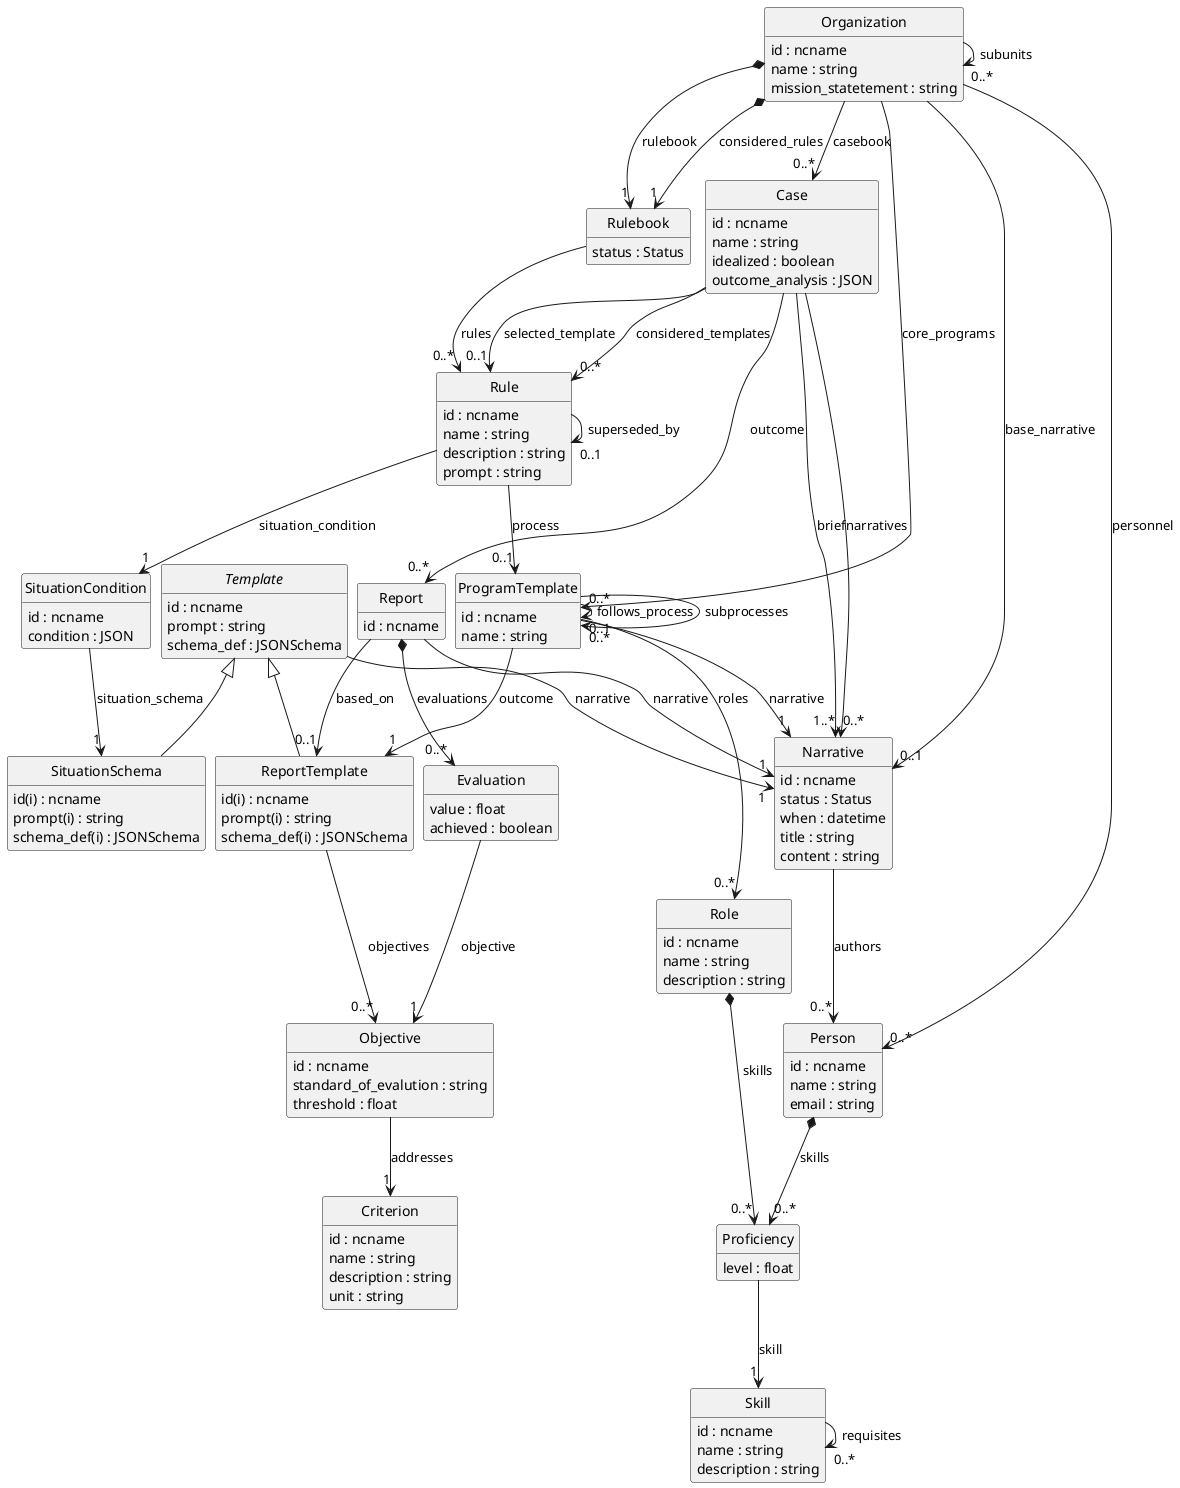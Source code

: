 @startuml
skinparam nodesep 10
hide circle
hide empty members
abstract "Template" [[{A schema that can be applied to a story}]] {
    {field} id : ncname  
    {field} prompt : string  
    {field} schema_def : JSONSchema  
}
class "Narrative" [[{A narrative description of either a concrete or abstracted Case or ProgramTemplate. There can be many narratives.}]] {
    {field} id : ncname  
    {field} status : Status  
    {field} when : datetime  
    {field} title : string  
    {field} content : string  
}
class "SituationSchema" [[{A schema that describes questions applicable to a certain type of situation}]] {
    {field} id(i) : ncname  
    {field} prompt(i) : string  
    {field} schema_def(i) : JSONSchema  
}
class "ReportTemplate" [[{A template that describes a category of outcome we expect at the end of a ProcessTemplate, and especially the criteria we intend to measure at the end of the process.}]] {
    {field} id(i) : ncname  
    {field} prompt(i) : string  
    {field} schema_def(i) : JSONSchema  
}
"Template" --> "1" "Narrative" : "narrative"
"Template" ^-- "SituationSchema"
"Template" ^-- "ReportTemplate"
class "Skill" [[{A requisite skill to fulfill a role in a process}]] {
    {field} id : ncname  
    {field} name : string  
    {field} description : string  
}
class "Proficiency" [[{A level of proficiency in a skill}]] {
    {field} level : float  
}
"Skill" --> "0..*" "Skill" : "requisites"
"Proficiency" --> "1" "Skill" : "skill"
class "SituationCondition" [[{Given that a situation fits a schema, what range of answers make a given rule applicable?}]] {
    {field} id : ncname  
    {field} condition : JSON  
}
"SituationCondition" --> "1" "SituationSchema" : "situation_schema"
class "Rule" [[{The template that describes an entry in our best practice workbook, consisting of an (abstracted) situation we try to solve, and the process we intend to use to solve it.}]] {
    {field} id : ncname  
    {field} name : string  
    {field} description : string  
    {field} prompt : string  
}
"Rule" --> "1" "SituationCondition" : "situation_condition"
class "Rulebook" [[{A set of rules}]] {
    {field} status : Status  
}
class "Organization" [[{An organization where persons work}]] {
    {field} id : ncname  
    {field} name : string  
    {field} mission_statetement : string  
}
"Rulebook" --> "0..*" "Rule" : "rules"
"Organization" *--> "1" "Rulebook" : "considered_rules"
"Organization" *--> "1" "Rulebook" : "rulebook"
class "ProgramTemplate" [[{The actual process we will use to solve a given problem.}]] {
    {field} id : ncname  
    {field} name : string  
}
class "Case" [[{The narrative description of an individual work unit we have solved or intend to solve.}]] {
    {field} id : ncname  
    {field} name : string  
    {field} idealized : boolean  
    {field} outcome_analysis : JSON  
}
"Rule" --> "0..1" "Rule" : "superseded_by"
"Rule" --> "0..1" "ProgramTemplate" : "process"
"Case" --> "0..*" "Rule" : "considered_templates"
"Case" --> "0..1" "Rule" : "selected_template"
class "Role" [[{A process involves certain actors playing certain roles in the process. This describes the roles.}]] {
    {field} id : ncname  
    {field} name : string  
    {field} description : string  
}
"Role" *--> "0..*" "Proficiency" : "skills"
"ProgramTemplate" --> "0..*" "Role" : "roles"
class "Objective" [[{None}]] {
    {field} id : ncname  
    {field} standard_of_evalution : string  
    {field} threshold : float  
}
class "Report" [[{A report contains a narrative and evaluations}]] {
    {field} id : ncname  
}
"ReportTemplate" --> "0..*" "Objective" : "objectives"
"ProgramTemplate" --> "1" "ReportTemplate" : "outcome"
"Report" --> "0..1" "ReportTemplate" : "based_on"
class "Evaluation" [[{The evaluation of an outcome with respect to one of the Program's Criteria}]] {
    {field} value : float  
    {field} achieved : boolean  
}
"Report" *--> "0..*" "Evaluation" : "evaluations"
"Report" --> "1" "Narrative" : "narrative"
"Case" --> "0..*" "Report" : "outcome"
"ProgramTemplate" --> "0..1" "ProgramTemplate" : "follows_process"
"ProgramTemplate" --> "0..*" "ProgramTemplate" : "subprocesses"
"ProgramTemplate" --> "1" "Narrative" : "narrative"
"Organization" --> "0..*" "ProgramTemplate" : "core_programs"
class "Person" [[{A person involved in a process}]] {
    {field} id : ncname  
    {field} name : string  
    {field} email : string  
}
"Person" *--> "0..*" "Proficiency" : "skills"
"Narrative" --> "0..*" "Person" : "authors"
"Organization" --> "0..*" "Person" : "personnel"
"Organization" --> "0..*" "Case" : "casebook"
"Organization" --> "0..*" "Organization" : "subunits"
"Organization" --> "0..1" "Narrative" : "base_narrative"
class "Criterion" [[{A description of a criterion by which outcomes will be evaluated. E.g. A KPI is a Criterion.}]] {
    {field} id : ncname  
    {field} name : string  
    {field} description : string  
    {field} unit : string  
}
"Objective" --> "1" "Criterion" : "addresses"
"Evaluation" --> "1" "Objective" : "objective"
"Case" --> "1..*" "Narrative" : "brief"
"Case" --> "0..*" "Narrative" : "narratives"
@enduml
